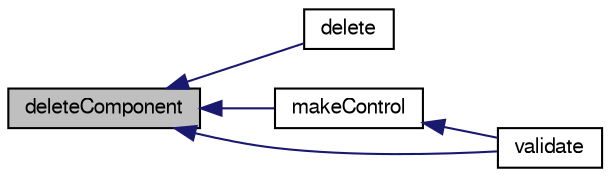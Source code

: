 digraph G
{
  edge [fontname="FreeSans",fontsize="10",labelfontname="FreeSans",labelfontsize="10"];
  node [fontname="FreeSans",fontsize="10",shape=record];
  rankdir="LR";
  Node1 [label="deleteComponent",height=0.2,width=0.4,color="black", fillcolor="grey75", style="filled" fontcolor="black"];
  Node1 -> Node2 [dir="back",color="midnightblue",fontsize="10",style="solid",fontname="FreeSans"];
  Node2 [label="delete",height=0.2,width=0.4,color="black", fillcolor="white", style="filled",URL="$classorg_1_1octave_1_1graphics_1_1_u_i_control_object.html#a7a4721d0a51e952c211e9b0fea4d8090"];
  Node1 -> Node3 [dir="back",color="midnightblue",fontsize="10",style="solid",fontname="FreeSans"];
  Node3 [label="makeControl",height=0.2,width=0.4,color="black", fillcolor="white", style="filled",URL="$classorg_1_1octave_1_1graphics_1_1_u_i_control_object.html#a4fd5ea43256d29c0ffc1ef7394193304"];
  Node3 -> Node4 [dir="back",color="midnightblue",fontsize="10",style="solid",fontname="FreeSans"];
  Node4 [label="validate",height=0.2,width=0.4,color="black", fillcolor="white", style="filled",URL="$classorg_1_1octave_1_1graphics_1_1_u_i_control_object.html#a41d45236c37b75848f4b1667a11fb50e"];
  Node1 -> Node4 [dir="back",color="midnightblue",fontsize="10",style="solid",fontname="FreeSans"];
}

